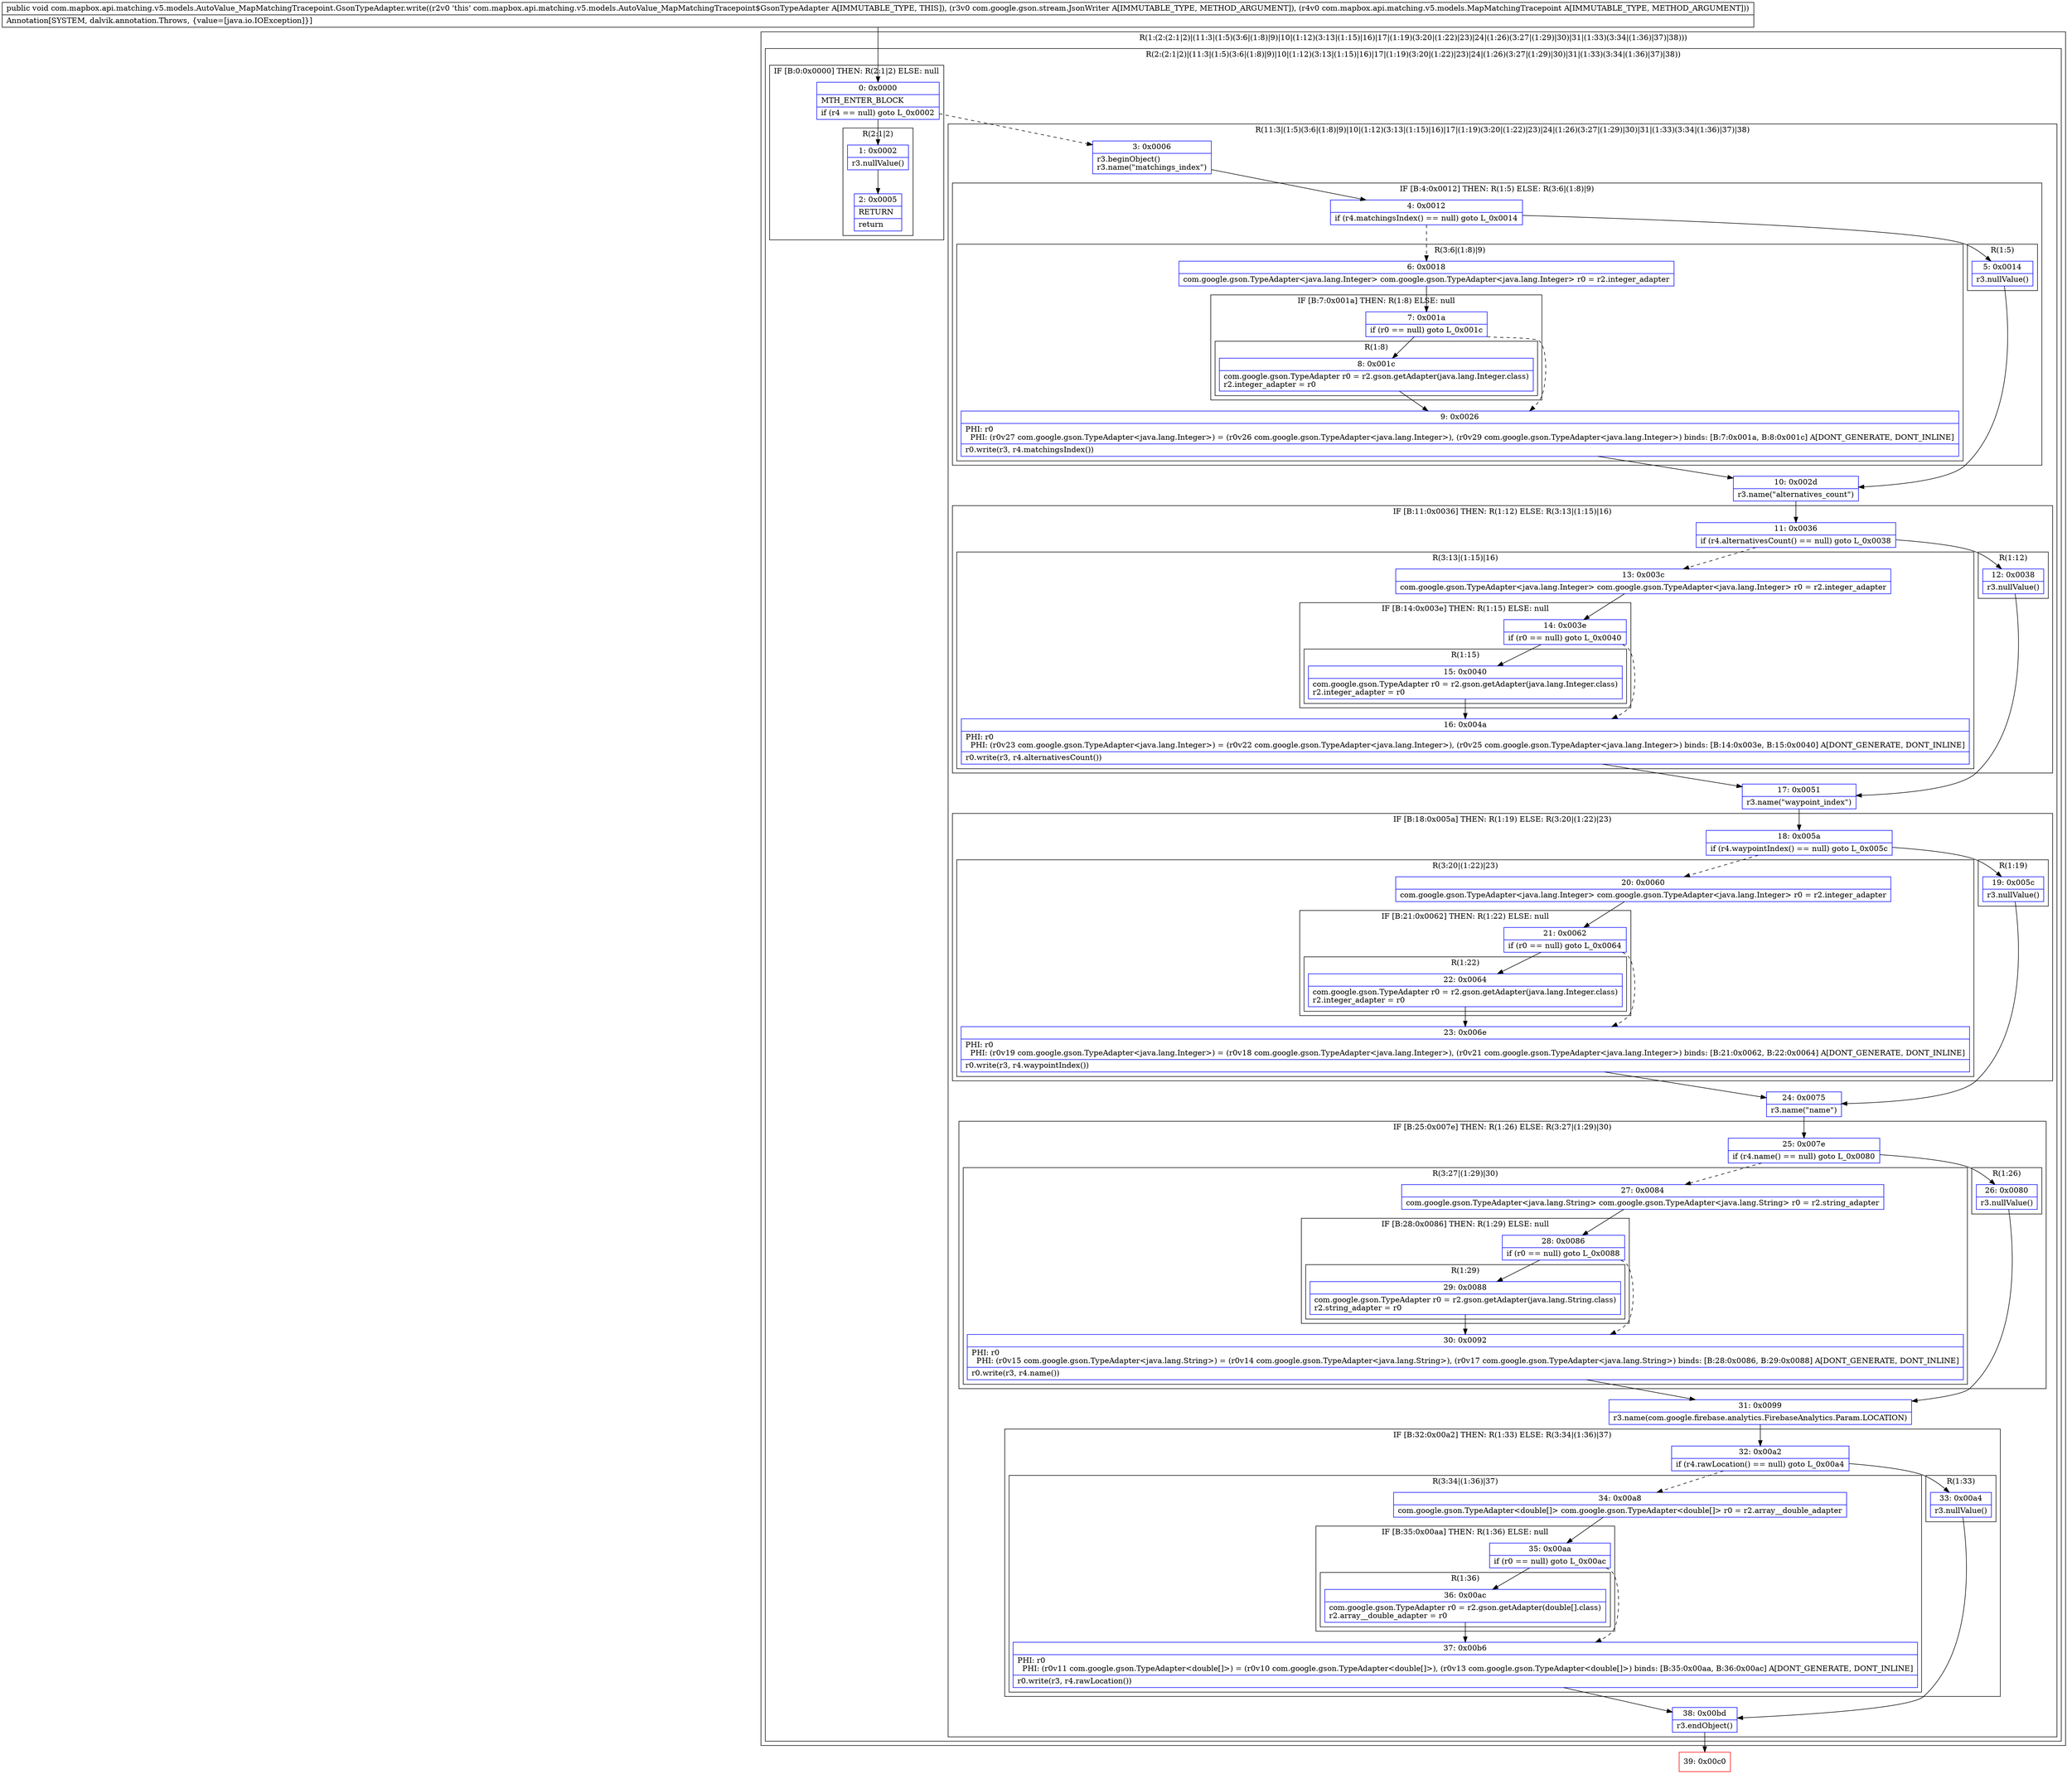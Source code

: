 digraph "CFG forcom.mapbox.api.matching.v5.models.AutoValue_MapMatchingTracepoint.GsonTypeAdapter.write(Lcom\/google\/gson\/stream\/JsonWriter;Lcom\/mapbox\/api\/matching\/v5\/models\/MapMatchingTracepoint;)V" {
subgraph cluster_Region_1512983667 {
label = "R(1:(2:(2:1|2)|(11:3|(1:5)(3:6|(1:8)|9)|10|(1:12)(3:13|(1:15)|16)|17|(1:19)(3:20|(1:22)|23)|24|(1:26)(3:27|(1:29)|30)|31|(1:33)(3:34|(1:36)|37)|38)))";
node [shape=record,color=blue];
subgraph cluster_Region_364142885 {
label = "R(2:(2:1|2)|(11:3|(1:5)(3:6|(1:8)|9)|10|(1:12)(3:13|(1:15)|16)|17|(1:19)(3:20|(1:22)|23)|24|(1:26)(3:27|(1:29)|30)|31|(1:33)(3:34|(1:36)|37)|38))";
node [shape=record,color=blue];
subgraph cluster_IfRegion_613220950 {
label = "IF [B:0:0x0000] THEN: R(2:1|2) ELSE: null";
node [shape=record,color=blue];
Node_0 [shape=record,label="{0\:\ 0x0000|MTH_ENTER_BLOCK\l|if (r4 == null) goto L_0x0002\l}"];
subgraph cluster_Region_758989959 {
label = "R(2:1|2)";
node [shape=record,color=blue];
Node_1 [shape=record,label="{1\:\ 0x0002|r3.nullValue()\l}"];
Node_2 [shape=record,label="{2\:\ 0x0005|RETURN\l|return\l}"];
}
}
subgraph cluster_Region_89704583 {
label = "R(11:3|(1:5)(3:6|(1:8)|9)|10|(1:12)(3:13|(1:15)|16)|17|(1:19)(3:20|(1:22)|23)|24|(1:26)(3:27|(1:29)|30)|31|(1:33)(3:34|(1:36)|37)|38)";
node [shape=record,color=blue];
Node_3 [shape=record,label="{3\:\ 0x0006|r3.beginObject()\lr3.name(\"matchings_index\")\l}"];
subgraph cluster_IfRegion_861088832 {
label = "IF [B:4:0x0012] THEN: R(1:5) ELSE: R(3:6|(1:8)|9)";
node [shape=record,color=blue];
Node_4 [shape=record,label="{4\:\ 0x0012|if (r4.matchingsIndex() == null) goto L_0x0014\l}"];
subgraph cluster_Region_2130708430 {
label = "R(1:5)";
node [shape=record,color=blue];
Node_5 [shape=record,label="{5\:\ 0x0014|r3.nullValue()\l}"];
}
subgraph cluster_Region_1930439065 {
label = "R(3:6|(1:8)|9)";
node [shape=record,color=blue];
Node_6 [shape=record,label="{6\:\ 0x0018|com.google.gson.TypeAdapter\<java.lang.Integer\> com.google.gson.TypeAdapter\<java.lang.Integer\> r0 = r2.integer_adapter\l}"];
subgraph cluster_IfRegion_1384675023 {
label = "IF [B:7:0x001a] THEN: R(1:8) ELSE: null";
node [shape=record,color=blue];
Node_7 [shape=record,label="{7\:\ 0x001a|if (r0 == null) goto L_0x001c\l}"];
subgraph cluster_Region_1197856140 {
label = "R(1:8)";
node [shape=record,color=blue];
Node_8 [shape=record,label="{8\:\ 0x001c|com.google.gson.TypeAdapter r0 = r2.gson.getAdapter(java.lang.Integer.class)\lr2.integer_adapter = r0\l}"];
}
}
Node_9 [shape=record,label="{9\:\ 0x0026|PHI: r0 \l  PHI: (r0v27 com.google.gson.TypeAdapter\<java.lang.Integer\>) = (r0v26 com.google.gson.TypeAdapter\<java.lang.Integer\>), (r0v29 com.google.gson.TypeAdapter\<java.lang.Integer\>) binds: [B:7:0x001a, B:8:0x001c] A[DONT_GENERATE, DONT_INLINE]\l|r0.write(r3, r4.matchingsIndex())\l}"];
}
}
Node_10 [shape=record,label="{10\:\ 0x002d|r3.name(\"alternatives_count\")\l}"];
subgraph cluster_IfRegion_945716693 {
label = "IF [B:11:0x0036] THEN: R(1:12) ELSE: R(3:13|(1:15)|16)";
node [shape=record,color=blue];
Node_11 [shape=record,label="{11\:\ 0x0036|if (r4.alternativesCount() == null) goto L_0x0038\l}"];
subgraph cluster_Region_2063697577 {
label = "R(1:12)";
node [shape=record,color=blue];
Node_12 [shape=record,label="{12\:\ 0x0038|r3.nullValue()\l}"];
}
subgraph cluster_Region_1281295316 {
label = "R(3:13|(1:15)|16)";
node [shape=record,color=blue];
Node_13 [shape=record,label="{13\:\ 0x003c|com.google.gson.TypeAdapter\<java.lang.Integer\> com.google.gson.TypeAdapter\<java.lang.Integer\> r0 = r2.integer_adapter\l}"];
subgraph cluster_IfRegion_1391739656 {
label = "IF [B:14:0x003e] THEN: R(1:15) ELSE: null";
node [shape=record,color=blue];
Node_14 [shape=record,label="{14\:\ 0x003e|if (r0 == null) goto L_0x0040\l}"];
subgraph cluster_Region_140747628 {
label = "R(1:15)";
node [shape=record,color=blue];
Node_15 [shape=record,label="{15\:\ 0x0040|com.google.gson.TypeAdapter r0 = r2.gson.getAdapter(java.lang.Integer.class)\lr2.integer_adapter = r0\l}"];
}
}
Node_16 [shape=record,label="{16\:\ 0x004a|PHI: r0 \l  PHI: (r0v23 com.google.gson.TypeAdapter\<java.lang.Integer\>) = (r0v22 com.google.gson.TypeAdapter\<java.lang.Integer\>), (r0v25 com.google.gson.TypeAdapter\<java.lang.Integer\>) binds: [B:14:0x003e, B:15:0x0040] A[DONT_GENERATE, DONT_INLINE]\l|r0.write(r3, r4.alternativesCount())\l}"];
}
}
Node_17 [shape=record,label="{17\:\ 0x0051|r3.name(\"waypoint_index\")\l}"];
subgraph cluster_IfRegion_1369080997 {
label = "IF [B:18:0x005a] THEN: R(1:19) ELSE: R(3:20|(1:22)|23)";
node [shape=record,color=blue];
Node_18 [shape=record,label="{18\:\ 0x005a|if (r4.waypointIndex() == null) goto L_0x005c\l}"];
subgraph cluster_Region_777766703 {
label = "R(1:19)";
node [shape=record,color=blue];
Node_19 [shape=record,label="{19\:\ 0x005c|r3.nullValue()\l}"];
}
subgraph cluster_Region_2130137586 {
label = "R(3:20|(1:22)|23)";
node [shape=record,color=blue];
Node_20 [shape=record,label="{20\:\ 0x0060|com.google.gson.TypeAdapter\<java.lang.Integer\> com.google.gson.TypeAdapter\<java.lang.Integer\> r0 = r2.integer_adapter\l}"];
subgraph cluster_IfRegion_1391355258 {
label = "IF [B:21:0x0062] THEN: R(1:22) ELSE: null";
node [shape=record,color=blue];
Node_21 [shape=record,label="{21\:\ 0x0062|if (r0 == null) goto L_0x0064\l}"];
subgraph cluster_Region_640654420 {
label = "R(1:22)";
node [shape=record,color=blue];
Node_22 [shape=record,label="{22\:\ 0x0064|com.google.gson.TypeAdapter r0 = r2.gson.getAdapter(java.lang.Integer.class)\lr2.integer_adapter = r0\l}"];
}
}
Node_23 [shape=record,label="{23\:\ 0x006e|PHI: r0 \l  PHI: (r0v19 com.google.gson.TypeAdapter\<java.lang.Integer\>) = (r0v18 com.google.gson.TypeAdapter\<java.lang.Integer\>), (r0v21 com.google.gson.TypeAdapter\<java.lang.Integer\>) binds: [B:21:0x0062, B:22:0x0064] A[DONT_GENERATE, DONT_INLINE]\l|r0.write(r3, r4.waypointIndex())\l}"];
}
}
Node_24 [shape=record,label="{24\:\ 0x0075|r3.name(\"name\")\l}"];
subgraph cluster_IfRegion_1705031652 {
label = "IF [B:25:0x007e] THEN: R(1:26) ELSE: R(3:27|(1:29)|30)";
node [shape=record,color=blue];
Node_25 [shape=record,label="{25\:\ 0x007e|if (r4.name() == null) goto L_0x0080\l}"];
subgraph cluster_Region_308498743 {
label = "R(1:26)";
node [shape=record,color=blue];
Node_26 [shape=record,label="{26\:\ 0x0080|r3.nullValue()\l}"];
}
subgraph cluster_Region_1947566762 {
label = "R(3:27|(1:29)|30)";
node [shape=record,color=blue];
Node_27 [shape=record,label="{27\:\ 0x0084|com.google.gson.TypeAdapter\<java.lang.String\> com.google.gson.TypeAdapter\<java.lang.String\> r0 = r2.string_adapter\l}"];
subgraph cluster_IfRegion_137544624 {
label = "IF [B:28:0x0086] THEN: R(1:29) ELSE: null";
node [shape=record,color=blue];
Node_28 [shape=record,label="{28\:\ 0x0086|if (r0 == null) goto L_0x0088\l}"];
subgraph cluster_Region_1982877859 {
label = "R(1:29)";
node [shape=record,color=blue];
Node_29 [shape=record,label="{29\:\ 0x0088|com.google.gson.TypeAdapter r0 = r2.gson.getAdapter(java.lang.String.class)\lr2.string_adapter = r0\l}"];
}
}
Node_30 [shape=record,label="{30\:\ 0x0092|PHI: r0 \l  PHI: (r0v15 com.google.gson.TypeAdapter\<java.lang.String\>) = (r0v14 com.google.gson.TypeAdapter\<java.lang.String\>), (r0v17 com.google.gson.TypeAdapter\<java.lang.String\>) binds: [B:28:0x0086, B:29:0x0088] A[DONT_GENERATE, DONT_INLINE]\l|r0.write(r3, r4.name())\l}"];
}
}
Node_31 [shape=record,label="{31\:\ 0x0099|r3.name(com.google.firebase.analytics.FirebaseAnalytics.Param.LOCATION)\l}"];
subgraph cluster_IfRegion_391725170 {
label = "IF [B:32:0x00a2] THEN: R(1:33) ELSE: R(3:34|(1:36)|37)";
node [shape=record,color=blue];
Node_32 [shape=record,label="{32\:\ 0x00a2|if (r4.rawLocation() == null) goto L_0x00a4\l}"];
subgraph cluster_Region_1733005065 {
label = "R(1:33)";
node [shape=record,color=blue];
Node_33 [shape=record,label="{33\:\ 0x00a4|r3.nullValue()\l}"];
}
subgraph cluster_Region_1165556720 {
label = "R(3:34|(1:36)|37)";
node [shape=record,color=blue];
Node_34 [shape=record,label="{34\:\ 0x00a8|com.google.gson.TypeAdapter\<double[]\> com.google.gson.TypeAdapter\<double[]\> r0 = r2.array__double_adapter\l}"];
subgraph cluster_IfRegion_1379172580 {
label = "IF [B:35:0x00aa] THEN: R(1:36) ELSE: null";
node [shape=record,color=blue];
Node_35 [shape=record,label="{35\:\ 0x00aa|if (r0 == null) goto L_0x00ac\l}"];
subgraph cluster_Region_1953583524 {
label = "R(1:36)";
node [shape=record,color=blue];
Node_36 [shape=record,label="{36\:\ 0x00ac|com.google.gson.TypeAdapter r0 = r2.gson.getAdapter(double[].class)\lr2.array__double_adapter = r0\l}"];
}
}
Node_37 [shape=record,label="{37\:\ 0x00b6|PHI: r0 \l  PHI: (r0v11 com.google.gson.TypeAdapter\<double[]\>) = (r0v10 com.google.gson.TypeAdapter\<double[]\>), (r0v13 com.google.gson.TypeAdapter\<double[]\>) binds: [B:35:0x00aa, B:36:0x00ac] A[DONT_GENERATE, DONT_INLINE]\l|r0.write(r3, r4.rawLocation())\l}"];
}
}
Node_38 [shape=record,label="{38\:\ 0x00bd|r3.endObject()\l}"];
}
}
}
Node_39 [shape=record,color=red,label="{39\:\ 0x00c0}"];
MethodNode[shape=record,label="{public void com.mapbox.api.matching.v5.models.AutoValue_MapMatchingTracepoint.GsonTypeAdapter.write((r2v0 'this' com.mapbox.api.matching.v5.models.AutoValue_MapMatchingTracepoint$GsonTypeAdapter A[IMMUTABLE_TYPE, THIS]), (r3v0 com.google.gson.stream.JsonWriter A[IMMUTABLE_TYPE, METHOD_ARGUMENT]), (r4v0 com.mapbox.api.matching.v5.models.MapMatchingTracepoint A[IMMUTABLE_TYPE, METHOD_ARGUMENT]))  | Annotation[SYSTEM, dalvik.annotation.Throws, \{value=[java.io.IOException]\}]\l}"];
MethodNode -> Node_0;
Node_0 -> Node_1;
Node_0 -> Node_3[style=dashed];
Node_1 -> Node_2;
Node_3 -> Node_4;
Node_4 -> Node_5;
Node_4 -> Node_6[style=dashed];
Node_5 -> Node_10;
Node_6 -> Node_7;
Node_7 -> Node_8;
Node_7 -> Node_9[style=dashed];
Node_8 -> Node_9;
Node_9 -> Node_10;
Node_10 -> Node_11;
Node_11 -> Node_12;
Node_11 -> Node_13[style=dashed];
Node_12 -> Node_17;
Node_13 -> Node_14;
Node_14 -> Node_15;
Node_14 -> Node_16[style=dashed];
Node_15 -> Node_16;
Node_16 -> Node_17;
Node_17 -> Node_18;
Node_18 -> Node_19;
Node_18 -> Node_20[style=dashed];
Node_19 -> Node_24;
Node_20 -> Node_21;
Node_21 -> Node_22;
Node_21 -> Node_23[style=dashed];
Node_22 -> Node_23;
Node_23 -> Node_24;
Node_24 -> Node_25;
Node_25 -> Node_26;
Node_25 -> Node_27[style=dashed];
Node_26 -> Node_31;
Node_27 -> Node_28;
Node_28 -> Node_29;
Node_28 -> Node_30[style=dashed];
Node_29 -> Node_30;
Node_30 -> Node_31;
Node_31 -> Node_32;
Node_32 -> Node_33;
Node_32 -> Node_34[style=dashed];
Node_33 -> Node_38;
Node_34 -> Node_35;
Node_35 -> Node_36;
Node_35 -> Node_37[style=dashed];
Node_36 -> Node_37;
Node_37 -> Node_38;
Node_38 -> Node_39;
}

